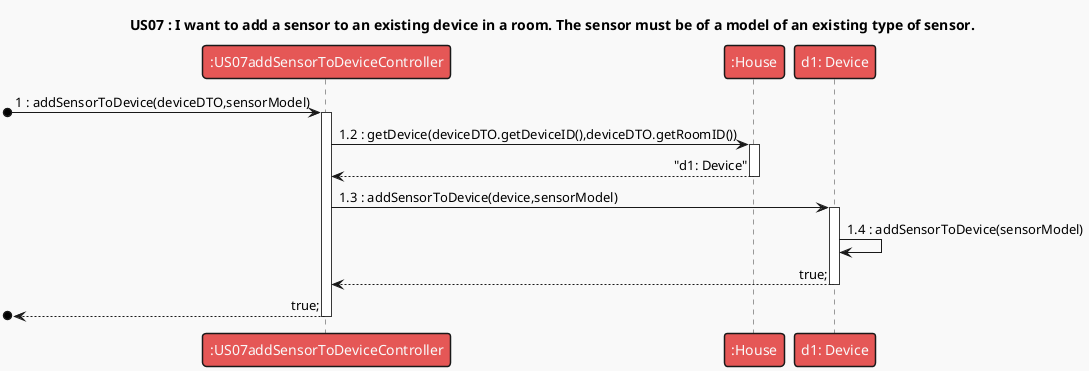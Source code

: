 @startuml
'https://plantuml.com/sequence-diagram

!theme mars
skinparam sequenceMessageAlign direction

title US07 : I want to add a sensor to an existing device in a room. The sensor must be of a model of an existing type of sensor.
[o-> ":US07addSensorToDeviceController" ++ : 1 : addSensorToDevice(deviceDTO,sensorModel)

":US07addSensorToDeviceController"-> ":House" ++ : 1.2 : getDevice(deviceDTO.getDeviceID(),deviceDTO.getRoomID())
    ":House" --> ":US07addSensorToDeviceController" -- : "d1: Device"
":US07addSensorToDeviceController" -> "d1: Device" ++ : 1.3 : addSensorToDevice(device,sensorModel)
"d1: Device" -> "d1: Device"  : 1.4 : addSensorToDevice(sensorModel)
    "d1: Device" --> ":US07addSensorToDeviceController"-- : true;
[o<-- ":US07addSensorToDeviceController" --: true;
@enduml
